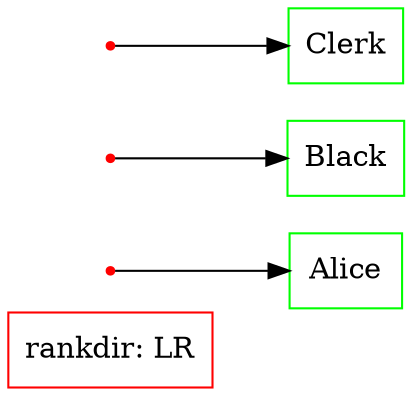 digraph RANKDIR
{
    fixedsize=true;          
    node [shape=box, size="15,15"];
    rankdir=LR;    
    Parent_1 [label="rankdir: LR", color=RED];

    point_1 [shape=point, color=RED];
    Person_1 [label="Alice", color=GREEN];
    point_1 -> Person_1;

    point_2 [shape=point, color=RED];
    Person_2 [label="Black", color=GREEN];
    point_2 -> Person_2;

    point_3 [shape=point, color=RED];
    Person_3 [label="Clerk", color=GREEN]
    point_3 -> Person_3;
}